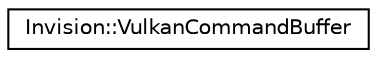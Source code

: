 digraph "Graphical Class Hierarchy"
{
 // LATEX_PDF_SIZE
  edge [fontname="Helvetica",fontsize="10",labelfontname="Helvetica",labelfontsize="10"];
  node [fontname="Helvetica",fontsize="10",shape=record];
  rankdir="LR";
  Node0 [label="Invision::VulkanCommandBuffer",height=0.2,width=0.4,color="black", fillcolor="white", style="filled",URL="$class_invision_1_1_vulkan_command_buffer.html",tooltip=" "];
}
